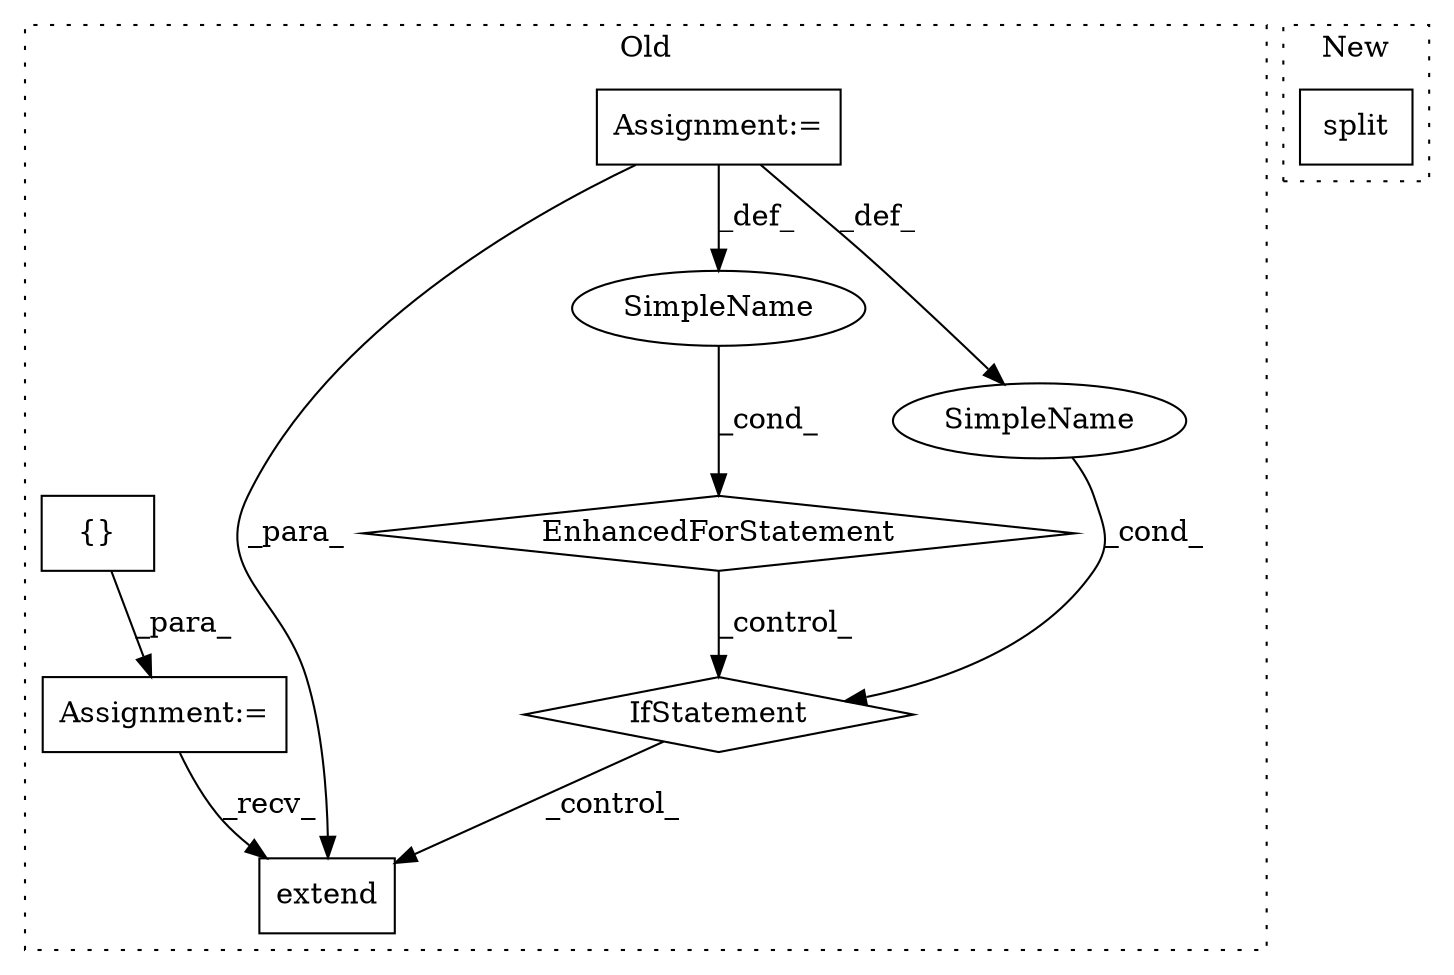 digraph G {
subgraph cluster0 {
1 [label="extend" a="32" s="6847,7028" l="7,1" shape="box"];
3 [label="Assignment:=" a="7" s="6644,6755" l="81,2" shape="box"];
4 [label="EnhancedForStatement" a="70" s="6644,6755" l="81,2" shape="diamond"];
5 [label="SimpleName" a="42" s="6729" l="7" shape="ellipse"];
6 [label="IfStatement" a="25" s="6767,6823" l="4,2" shape="diamond"];
7 [label="SimpleName" a="42" s="" l="" shape="ellipse"];
8 [label="{}" a="4" s="6634" l="2" shape="box"];
9 [label="Assignment:=" a="7" s="6613" l="1" shape="box"];
label = "Old";
style="dotted";
}
subgraph cluster1 {
2 [label="split" a="32" s="6225,6243" l="6,1" shape="box"];
label = "New";
style="dotted";
}
3 -> 5 [label="_def_"];
3 -> 7 [label="_def_"];
3 -> 1 [label="_para_"];
4 -> 6 [label="_control_"];
5 -> 4 [label="_cond_"];
6 -> 1 [label="_control_"];
7 -> 6 [label="_cond_"];
8 -> 9 [label="_para_"];
9 -> 1 [label="_recv_"];
}